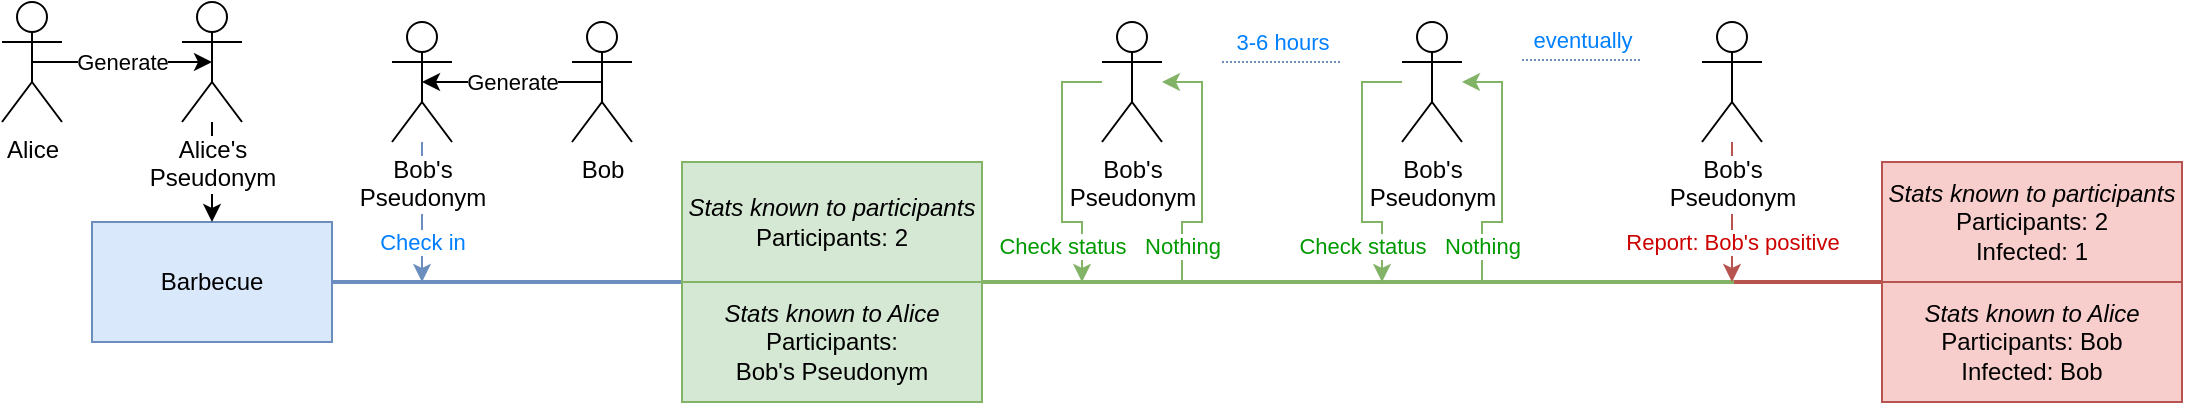 <mxfile version="12.9.7" type="device"><diagram id="3joBLXtZmJXMKI4oX6KL" name="Page-1"><mxGraphModel dx="1352" dy="757" grid="1" gridSize="10" guides="1" tooltips="1" connect="1" arrows="1" fold="1" page="1" pageScale="1" pageWidth="850" pageHeight="1100" math="0" shadow="0"><root><mxCell id="0"/><mxCell id="1" parent="0"/><mxCell id="tDFgTJl4vN3Hbsocg9ol-7" value="Generate" style="edgeStyle=orthogonalEdgeStyle;rounded=0;orthogonalLoop=1;jettySize=auto;html=1;exitX=0.5;exitY=0.5;exitDx=0;exitDy=0;exitPerimeter=0;entryX=0.5;entryY=0.5;entryDx=0;entryDy=0;entryPerimeter=0;" parent="1" source="tDFgTJl4vN3Hbsocg9ol-1" target="tDFgTJl4vN3Hbsocg9ol-2" edge="1"><mxGeometry relative="1" as="geometry"/></mxCell><mxCell id="tDFgTJl4vN3Hbsocg9ol-1" value="Alice" style="shape=umlActor;verticalLabelPosition=bottom;labelBackgroundColor=#ffffff;verticalAlign=top;html=1;outlineConnect=0;" parent="1" vertex="1"><mxGeometry x="40" y="40" width="30" height="60" as="geometry"/></mxCell><mxCell id="tDFgTJl4vN3Hbsocg9ol-8" value="Barbecue" style="rounded=0;whiteSpace=wrap;html=1;fillColor=#dae8fc;strokeColor=#6c8ebf;" parent="1" vertex="1"><mxGeometry x="85" y="150" width="120" height="60" as="geometry"/></mxCell><mxCell id="tDFgTJl4vN3Hbsocg9ol-9" value="" style="endArrow=classic;html=1;entryX=0.5;entryY=0;entryDx=0;entryDy=0;" parent="1" source="tDFgTJl4vN3Hbsocg9ol-2" target="tDFgTJl4vN3Hbsocg9ol-8" edge="1"><mxGeometry width="50" height="50" relative="1" as="geometry"><mxPoint x="330" y="420" as="sourcePoint"/><mxPoint x="380" y="370" as="targetPoint"/></mxGeometry></mxCell><mxCell id="tDFgTJl4vN3Hbsocg9ol-2" value="Alice's&lt;br&gt;Pseudonym" style="shape=umlActor;verticalLabelPosition=bottom;labelBackgroundColor=#ffffff;verticalAlign=top;html=1;outlineConnect=0;" parent="1" vertex="1"><mxGeometry x="130" y="40" width="30" height="60" as="geometry"/></mxCell><mxCell id="tDFgTJl4vN3Hbsocg9ol-12" value="Generate" style="edgeStyle=orthogonalEdgeStyle;rounded=0;orthogonalLoop=1;jettySize=auto;html=1;exitX=0.5;exitY=0.5;exitDx=0;exitDy=0;exitPerimeter=0;entryX=0.5;entryY=0.5;entryDx=0;entryDy=0;entryPerimeter=0;" parent="1" source="tDFgTJl4vN3Hbsocg9ol-10" target="tDFgTJl4vN3Hbsocg9ol-11" edge="1"><mxGeometry relative="1" as="geometry"/></mxCell><mxCell id="tDFgTJl4vN3Hbsocg9ol-10" value="Bob" style="shape=umlActor;verticalLabelPosition=bottom;labelBackgroundColor=#ffffff;verticalAlign=top;html=1;outlineConnect=0;" parent="1" vertex="1"><mxGeometry x="325" y="50" width="30" height="60" as="geometry"/></mxCell><mxCell id="tDFgTJl4vN3Hbsocg9ol-17" value="" style="endArrow=none;html=1;strokeWidth=2;exitX=1;exitY=0.5;exitDx=0;exitDy=0;fillColor=#dae8fc;strokeColor=#6c8ebf;entryX=0;entryY=1;entryDx=0;entryDy=0;" parent="1" source="tDFgTJl4vN3Hbsocg9ol-8" target="tDFgTJl4vN3Hbsocg9ol-21" edge="1"><mxGeometry width="50" height="50" relative="1" as="geometry"><mxPoint x="340" y="240" as="sourcePoint"/><mxPoint x="370" y="180" as="targetPoint"/></mxGeometry></mxCell><mxCell id="tDFgTJl4vN3Hbsocg9ol-18" value="Check in" style="endArrow=classic;html=1;strokeWidth=1;fillColor=#dae8fc;strokeColor=#6c8ebf;fontColor=#007FFF;" parent="1" edge="1"><mxGeometry x="0.429" width="50" height="50" relative="1" as="geometry"><mxPoint x="250" y="110" as="sourcePoint"/><mxPoint x="250" y="180" as="targetPoint"/><mxPoint as="offset"/></mxGeometry></mxCell><mxCell id="tDFgTJl4vN3Hbsocg9ol-11" value="Bob's&lt;br&gt;Pseudonym" style="shape=umlActor;verticalLabelPosition=bottom;labelBackgroundColor=#ffffff;verticalAlign=top;html=1;outlineConnect=0;" parent="1" vertex="1"><mxGeometry x="235" y="50" width="30" height="60" as="geometry"/></mxCell><mxCell id="tDFgTJl4vN3Hbsocg9ol-20" value="&lt;i&gt;Stats known to Alice&lt;/i&gt;&lt;br&gt;Participants:&lt;br&gt;Bob's Pseudonym" style="rounded=0;whiteSpace=wrap;html=1;fillColor=#d5e8d4;strokeColor=#82b366;" parent="1" vertex="1"><mxGeometry x="380" y="180" width="150" height="60" as="geometry"/></mxCell><mxCell id="tDFgTJl4vN3Hbsocg9ol-21" value="&lt;i&gt;Stats known to participants&lt;/i&gt;&lt;br&gt;Participants: 2" style="rounded=0;whiteSpace=wrap;html=1;fillColor=#d5e8d4;strokeColor=#82b366;" parent="1" vertex="1"><mxGeometry x="380" y="120" width="150" height="60" as="geometry"/></mxCell><mxCell id="tDFgTJl4vN3Hbsocg9ol-22" value="Check status" style="endArrow=classic;html=1;strokeWidth=1;fillColor=#d5e8d4;strokeColor=#82b366;fontColor=#009900;edgeStyle=orthogonalEdgeStyle;rounded=0;" parent="1" edge="1"><mxGeometry x="0.724" y="-10" width="50" height="50" relative="1" as="geometry"><mxPoint x="590" y="80" as="sourcePoint"/><mxPoint x="580" y="180" as="targetPoint"/><mxPoint as="offset"/><Array as="points"><mxPoint x="570" y="80"/><mxPoint x="570" y="150"/><mxPoint x="580" y="150"/></Array></mxGeometry></mxCell><mxCell id="tDFgTJl4vN3Hbsocg9ol-23" value="Bob's&lt;br&gt;Pseudonym" style="shape=umlActor;verticalLabelPosition=bottom;labelBackgroundColor=#ffffff;verticalAlign=top;html=1;outlineConnect=0;" parent="1" vertex="1"><mxGeometry x="590" y="50" width="30" height="60" as="geometry"/></mxCell><mxCell id="tDFgTJl4vN3Hbsocg9ol-27" value="" style="endArrow=none;html=1;strokeWidth=2;fontColor=#009900;exitX=1;exitY=0;exitDx=0;exitDy=0;fillColor=#d5e8d4;strokeColor=#82b366;" parent="1" source="tDFgTJl4vN3Hbsocg9ol-20" edge="1"><mxGeometry width="50" height="50" relative="1" as="geometry"><mxPoint x="400" y="440" as="sourcePoint"/><mxPoint x="907" y="180" as="targetPoint"/></mxGeometry></mxCell><mxCell id="tDFgTJl4vN3Hbsocg9ol-28" value="Nothing" style="endArrow=none;html=1;strokeWidth=1;fontColor=#009900;rounded=0;edgeStyle=orthogonalEdgeStyle;fillColor=#d5e8d4;strokeColor=#82b366;endFill=0;startArrow=classic;startFill=1;" parent="1" edge="1"><mxGeometry x="0.724" width="50" height="50" relative="1" as="geometry"><mxPoint x="620" y="80" as="sourcePoint"/><mxPoint x="630" y="180" as="targetPoint"/><Array as="points"><mxPoint x="640" y="80"/><mxPoint x="640" y="150"/><mxPoint x="630" y="150"/></Array><mxPoint as="offset"/></mxGeometry></mxCell><mxCell id="tDFgTJl4vN3Hbsocg9ol-36" value="Check status" style="endArrow=classic;html=1;strokeWidth=1;fillColor=#d5e8d4;strokeColor=#82b366;fontColor=#009900;edgeStyle=orthogonalEdgeStyle;rounded=0;" parent="1" edge="1"><mxGeometry x="0.724" y="-10" width="50" height="50" relative="1" as="geometry"><mxPoint x="740" y="80" as="sourcePoint"/><mxPoint x="730" y="180" as="targetPoint"/><mxPoint as="offset"/><Array as="points"><mxPoint x="720" y="80"/><mxPoint x="720" y="150"/><mxPoint x="730" y="150"/></Array></mxGeometry></mxCell><mxCell id="tDFgTJl4vN3Hbsocg9ol-37" value="Bob's&lt;br&gt;Pseudonym" style="shape=umlActor;verticalLabelPosition=bottom;labelBackgroundColor=#ffffff;verticalAlign=top;html=1;outlineConnect=0;" parent="1" vertex="1"><mxGeometry x="740" y="50" width="30" height="60" as="geometry"/></mxCell><mxCell id="tDFgTJl4vN3Hbsocg9ol-38" value="Nothing" style="endArrow=none;html=1;strokeWidth=1;fontColor=#009900;rounded=0;edgeStyle=orthogonalEdgeStyle;fillColor=#d5e8d4;strokeColor=#82b366;endFill=0;startArrow=classic;startFill=1;" parent="1" edge="1"><mxGeometry x="0.724" width="50" height="50" relative="1" as="geometry"><mxPoint x="770" y="80" as="sourcePoint"/><mxPoint x="780" y="180" as="targetPoint"/><Array as="points"><mxPoint x="790" y="80"/><mxPoint x="790" y="150"/><mxPoint x="780" y="150"/></Array><mxPoint as="offset"/></mxGeometry></mxCell><mxCell id="tDFgTJl4vN3Hbsocg9ol-39" value="3-6 hours" style="endArrow=none;dashed=1;html=1;strokeWidth=1;fontColor=#007FFF;fillColor=#dae8fc;strokeColor=#6c8ebf;dashPattern=1 1;" parent="1" edge="1"><mxGeometry y="10" width="50" height="50" relative="1" as="geometry"><mxPoint x="650" y="70" as="sourcePoint"/><mxPoint x="710" y="70" as="targetPoint"/><mxPoint as="offset"/></mxGeometry></mxCell><mxCell id="tDFgTJl4vN3Hbsocg9ol-72" value="Report: Bob's positive" style="endArrow=classic;html=1;strokeWidth=1;fontColor=#CC0000;fillColor=#f8cecc;strokeColor=#b85450;" parent="1" edge="1"><mxGeometry x="0.429" width="50" height="50" relative="1" as="geometry"><mxPoint x="905" y="110" as="sourcePoint"/><mxPoint x="905" y="180" as="targetPoint"/><Array as="points"><mxPoint x="905" y="160"/></Array><mxPoint as="offset"/></mxGeometry></mxCell><mxCell id="tDFgTJl4vN3Hbsocg9ol-73" value="" style="endArrow=none;html=1;strokeWidth=2;fontColor=#CC0000;fillColor=#f8cecc;strokeColor=#b85450;entryX=0;entryY=1;entryDx=0;entryDy=0;" parent="1" target="tDFgTJl4vN3Hbsocg9ol-75" edge="1"><mxGeometry width="50" height="50" relative="1" as="geometry"><mxPoint x="906" y="180" as="sourcePoint"/><mxPoint x="920" y="180" as="targetPoint"/></mxGeometry></mxCell><mxCell id="tDFgTJl4vN3Hbsocg9ol-74" value="&lt;i&gt;Stats known to Alice&lt;/i&gt;&lt;br&gt;Participants: Bob&lt;br&gt;Infected: Bob" style="rounded=0;whiteSpace=wrap;html=1;fillColor=#f8cecc;strokeColor=#b85450;" parent="1" vertex="1"><mxGeometry x="980" y="180" width="150" height="60" as="geometry"/></mxCell><mxCell id="tDFgTJl4vN3Hbsocg9ol-75" value="&lt;i&gt;Stats known to participants&lt;/i&gt;&lt;br&gt;Participants: 2&lt;br&gt;Infected: 1" style="rounded=0;whiteSpace=wrap;html=1;fillColor=#f8cecc;strokeColor=#b85450;" parent="1" vertex="1"><mxGeometry x="980" y="120" width="150" height="60" as="geometry"/></mxCell><mxCell id="tDFgTJl4vN3Hbsocg9ol-76" value="eventually" style="endArrow=none;dashed=1;html=1;strokeWidth=1;fontColor=#007FFF;fillColor=#dae8fc;strokeColor=#6c8ebf;dashPattern=1 1;" parent="1" edge="1"><mxGeometry y="10" width="50" height="50" relative="1" as="geometry"><mxPoint x="800" y="69" as="sourcePoint"/><mxPoint x="860" y="69" as="targetPoint"/><mxPoint as="offset"/></mxGeometry></mxCell><mxCell id="tDFgTJl4vN3Hbsocg9ol-69" value="Bob's&lt;br&gt;Pseudonym" style="shape=umlActor;verticalLabelPosition=bottom;labelBackgroundColor=#ffffff;verticalAlign=top;html=1;outlineConnect=0;" parent="1" vertex="1"><mxGeometry x="890" y="50" width="30" height="60" as="geometry"/></mxCell></root></mxGraphModel></diagram></mxfile>